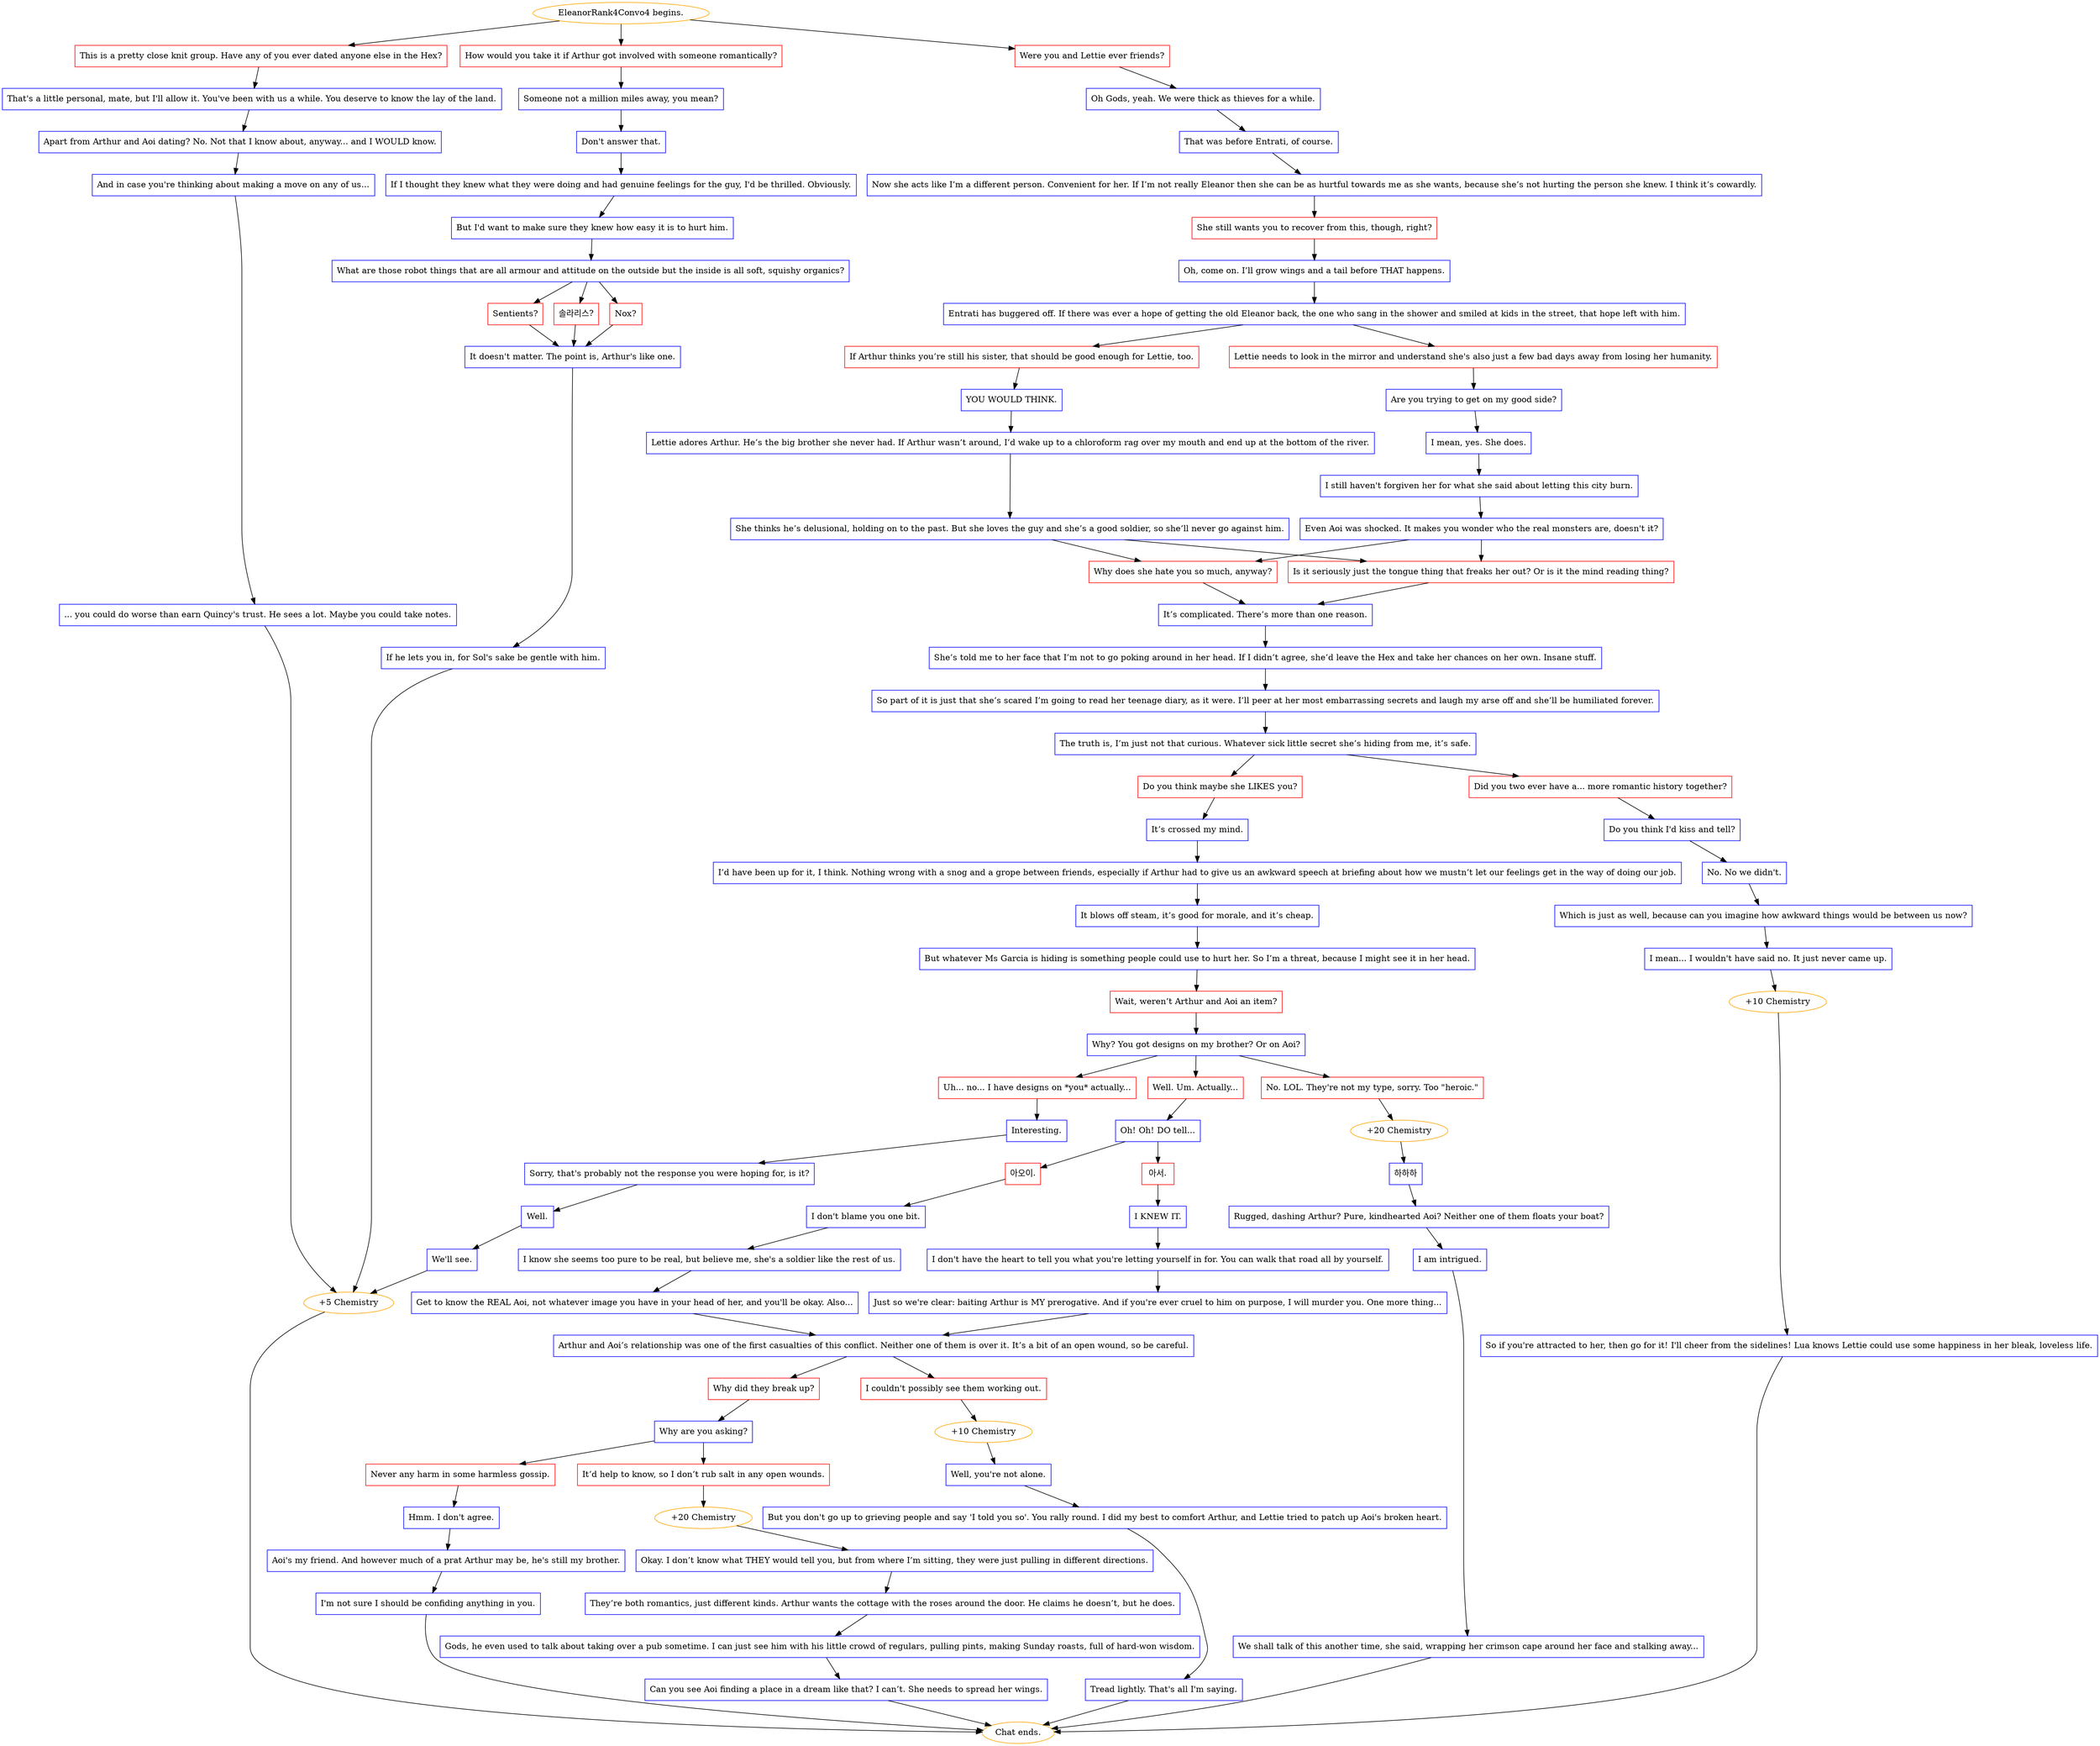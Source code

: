 digraph {
	"EleanorRank4Convo4 begins." [color=orange];
		"EleanorRank4Convo4 begins." -> j1268377856;
		"EleanorRank4Convo4 begins." -> j2020002043;
		"EleanorRank4Convo4 begins." -> j2752281512;
	j1268377856 [label="Were you and Lettie ever friends?",shape=box,color=red];
		j1268377856 -> j721522405;
	j2020002043 [label="This is a pretty close knit group. Have any of you ever dated anyone else in the Hex?",shape=box,color=red];
		j2020002043 -> j708487319;
	j2752281512 [label="How would you take it if Arthur got involved with someone romantically?",shape=box,color=red];
		j2752281512 -> j2948821663;
	j721522405 [label="Oh Gods, yeah. We were thick as thieves for a while.",shape=box,color=blue];
		j721522405 -> j1114436743;
	j708487319 [label="That's a little personal, mate, but I'll allow it. You've been with us a while. You deserve to know the lay of the land.",shape=box,color=blue];
		j708487319 -> j2812413792;
	j2948821663 [label="Someone not a million miles away, you mean?",shape=box,color=blue];
		j2948821663 -> j2825035040;
	j1114436743 [label="That was before Entrati, of course.",shape=box,color=blue];
		j1114436743 -> j3829278627;
	j2812413792 [label="Apart from Arthur and Aoi dating? No. Not that I know about, anyway... and I WOULD know.",shape=box,color=blue];
		j2812413792 -> j3469146170;
	j2825035040 [label="Don't answer that.",shape=box,color=blue];
		j2825035040 -> j2986281390;
	j3829278627 [label="Now she acts like I’m a different person. Convenient for her. If I’m not really Eleanor then she can be as hurtful towards me as she wants, because she’s not hurting the person she knew. I think it’s cowardly.",shape=box,color=blue];
		j3829278627 -> j3740719883;
	j3469146170 [label="And in case you're thinking about making a move on any of us...",shape=box,color=blue];
		j3469146170 -> j1063375011;
	j2986281390 [label="If I thought they knew what they were doing and had genuine feelings for the guy, I'd be thrilled. Obviously.",shape=box,color=blue];
		j2986281390 -> j4128859743;
	j3740719883 [label="She still wants you to recover from this, though, right?",shape=box,color=red];
		j3740719883 -> j3606521077;
	j1063375011 [label="... you could do worse than earn Quincy's trust. He sees a lot. Maybe you could take notes.",shape=box,color=blue];
		j1063375011 -> j227430165;
	j4128859743 [label="But I'd want to make sure they knew how easy it is to hurt him.",shape=box,color=blue];
		j4128859743 -> j1270810227;
	j3606521077 [label="Oh, come on. I’ll grow wings and a tail before THAT happens.",shape=box,color=blue];
		j3606521077 -> j841716901;
	j227430165 [label="+5 Chemistry",color=orange];
		j227430165 -> "Chat ends.";
	j1270810227 [label="What are those robot things that are all armour and attitude on the outside but the inside is all soft, squishy organics?",shape=box,color=blue];
		j1270810227 -> j2009304328;
		j1270810227 -> j4204049571;
		j1270810227 -> j2200652076;
	j841716901 [label="Entrati has buggered off. If there was ever a hope of getting the old Eleanor back, the one who sang in the shower and smiled at kids in the street, that hope left with him.",shape=box,color=blue];
		j841716901 -> j2278678627;
		j841716901 -> j2530865954;
	"Chat ends." [color=orange];
	j2009304328 [label="솔라리스?",shape=box,color=red];
		j2009304328 -> j398724953;
	j4204049571 [label="Nox?",shape=box,color=red];
		j4204049571 -> j398724953;
	j2200652076 [label="Sentients?",shape=box,color=red];
		j2200652076 -> j398724953;
	j2278678627 [label="Lettie needs to look in the mirror and understand she's also just a few bad days away from losing her humanity.",shape=box,color=red];
		j2278678627 -> j4021895973;
	j2530865954 [label="If Arthur thinks you’re still his sister, that should be good enough for Lettie, too.",shape=box,color=red];
		j2530865954 -> j1648266007;
	j398724953 [label="It doesn't matter. The point is, Arthur's like one.",shape=box,color=blue];
		j398724953 -> j2303204870;
	j4021895973 [label="Are you trying to get on my good side?",shape=box,color=blue];
		j4021895973 -> j172861258;
	j1648266007 [label="YOU WOULD THINK.",shape=box,color=blue];
		j1648266007 -> j4122941145;
	j2303204870 [label="If he lets you in, for Sol's sake be gentle with him.",shape=box,color=blue];
		j2303204870 -> j227430165;
	j172861258 [label="I mean, yes. She does.",shape=box,color=blue];
		j172861258 -> j1697102588;
	j4122941145 [label="Lettie adores Arthur. He’s the big brother she never had. If Arthur wasn’t around, I’d wake up to a chloroform rag over my mouth and end up at the bottom of the river.",shape=box,color=blue];
		j4122941145 -> j2585985155;
	j1697102588 [label="I still haven't forgiven her for what she said about letting this city burn.",shape=box,color=blue];
		j1697102588 -> j3422377479;
	j2585985155 [label="She thinks he’s delusional, holding on to the past. But she loves the guy and she’s a good soldier, so she’ll never go against him.",shape=box,color=blue];
		j2585985155 -> j1906233012;
		j2585985155 -> j1396857966;
	j3422377479 [label="Even Aoi was shocked. It makes you wonder who the real monsters are, doesn't it?",shape=box,color=blue];
		j3422377479 -> j1906233012;
		j3422377479 -> j1396857966;
	j1906233012 [label="Why does she hate you so much, anyway?",shape=box,color=red];
		j1906233012 -> j1702401108;
	j1396857966 [label="Is it seriously just the tongue thing that freaks her out? Or is it the mind reading thing?",shape=box,color=red];
		j1396857966 -> j1702401108;
	j1702401108 [label="It’s complicated. There’s more than one reason.",shape=box,color=blue];
		j1702401108 -> j1069164048;
	j1069164048 [label="She’s told me to her face that I’m not to go poking around in her head. If I didn’t agree, she’d leave the Hex and take her chances on her own. Insane stuff.",shape=box,color=blue];
		j1069164048 -> j1576457380;
	j1576457380 [label="So part of it is just that she’s scared I’m going to read her teenage diary, as it were. I’ll peer at her most embarrassing secrets and laugh my arse off and she’ll be humiliated forever.",shape=box,color=blue];
		j1576457380 -> j1636687795;
	j1636687795 [label="The truth is, I’m just not that curious. Whatever sick little secret she’s hiding from me, it’s safe.",shape=box,color=blue];
		j1636687795 -> j2421705015;
		j1636687795 -> j1114610199;
	j2421705015 [label="Did you two ever have a... more romantic history together?",shape=box,color=red];
		j2421705015 -> j4228683458;
	j1114610199 [label="Do you think maybe she LIKES you?",shape=box,color=red];
		j1114610199 -> j4193918584;
	j4228683458 [label="Do you think I'd kiss and tell?",shape=box,color=blue];
		j4228683458 -> j3183317094;
	j4193918584 [label="It’s crossed my mind.",shape=box,color=blue];
		j4193918584 -> j1861435843;
	j3183317094 [label="No. No we didn't.",shape=box,color=blue];
		j3183317094 -> j1163133039;
	j1861435843 [label="I’d have been up for it, I think. Nothing wrong with a snog and a grope between friends, especially if Arthur had to give us an awkward speech at briefing about how we mustn’t let our feelings get in the way of doing our job.",shape=box,color=blue];
		j1861435843 -> j254966346;
	j1163133039 [label="Which is just as well, because can you imagine how awkward things would be between us now?",shape=box,color=blue];
		j1163133039 -> j2563943279;
	j254966346 [label="It blows off steam, it’s good for morale, and it’s cheap.",shape=box,color=blue];
		j254966346 -> j2004644918;
	j2563943279 [label="I mean... I wouldn't have said no. It just never came up.",shape=box,color=blue];
		j2563943279 -> j1552869110;
	j2004644918 [label="But whatever Ms Garcia is hiding is something people could use to hurt her. So I’m a threat, because I might see it in her head.",shape=box,color=blue];
		j2004644918 -> j2229607338;
	j1552869110 [label="+10 Chemistry",color=orange];
		j1552869110 -> j2414309551;
	j2229607338 [label="Wait, weren’t Arthur and Aoi an item?",shape=box,color=red];
		j2229607338 -> j2016589461;
	j2414309551 [label="So if you're attracted to her, then go for it! I'll cheer from the sidelines! Lua knows Lettie could use some happiness in her bleak, loveless life.",shape=box,color=blue];
		j2414309551 -> "Chat ends.";
	j2016589461 [label="Why? You got designs on my brother? Or on Aoi?",shape=box,color=blue];
		j2016589461 -> j3029106174;
		j2016589461 -> j2549904643;
		j2016589461 -> j2820303875;
	j3029106174 [label="Well. Um. Actually...",shape=box,color=red];
		j3029106174 -> j3761573847;
	j2549904643 [label="Uh... no... I have designs on *you* actually...",shape=box,color=red];
		j2549904643 -> j1735567287;
	j2820303875 [label="No. LOL. They're not my type, sorry. Too \"heroic.\"",shape=box,color=red];
		j2820303875 -> j811215380;
	j3761573847 [label="Oh! Oh! DO tell...",shape=box,color=blue];
		j3761573847 -> j1085716839;
		j3761573847 -> j2133905597;
	j1735567287 [label="Interesting.",shape=box,color=blue];
		j1735567287 -> j2990585500;
	j811215380 [label="+20 Chemistry",color=orange];
		j811215380 -> j2103239099;
	j1085716839 [label="아서.",shape=box,color=red];
		j1085716839 -> j4168544017;
	j2133905597 [label="아오이.",shape=box,color=red];
		j2133905597 -> j4158833008;
	j2990585500 [label="Sorry, that's probably not the response you were hoping for, is it?",shape=box,color=blue];
		j2990585500 -> j2703932027;
	j2103239099 [label="하하하",shape=box,color=blue];
		j2103239099 -> j2418250068;
	j4168544017 [label="I KNEW IT.",shape=box,color=blue];
		j4168544017 -> j3531797064;
	j4158833008 [label="I don't blame you one bit.",shape=box,color=blue];
		j4158833008 -> j2358726525;
	j2703932027 [label="Well.",shape=box,color=blue];
		j2703932027 -> j2735775302;
	j2418250068 [label="Rugged, dashing Arthur? Pure, kindhearted Aoi? Neither one of them floats your boat?",shape=box,color=blue];
		j2418250068 -> j1962295987;
	j3531797064 [label="I don't have the heart to tell you what you're letting yourself in for. You can walk that road all by yourself.",shape=box,color=blue];
		j3531797064 -> j1029407880;
	j2358726525 [label="I know she seems too pure to be real, but believe me, she's a soldier like the rest of us.",shape=box,color=blue];
		j2358726525 -> j1626318012;
	j2735775302 [label="We'll see.",shape=box,color=blue];
		j2735775302 -> j227430165;
	j1962295987 [label="I am intrigued.",shape=box,color=blue];
		j1962295987 -> j1924040592;
	j1029407880 [label="Just so we're clear: baiting Arthur is MY prerogative. And if you're ever cruel to him on purpose, I will murder you. One more thing...",shape=box,color=blue];
		j1029407880 -> j3186352587;
	j1626318012 [label="Get to know the REAL Aoi, not whatever image you have in your head of her, and you'll be okay. Also...",shape=box,color=blue];
		j1626318012 -> j3186352587;
	j1924040592 [label="We shall talk of this another time, she said, wrapping her crimson cape around her face and stalking away...",shape=box,color=blue];
		j1924040592 -> "Chat ends.";
	j3186352587 [label="Arthur and Aoi’s relationship was one of the first casualties of this conflict. Neither one of them is over it. It’s a bit of an open wound, so be careful.",shape=box,color=blue];
		j3186352587 -> j366792849;
		j3186352587 -> j106840991;
	j366792849 [label="Why did they break up?",shape=box,color=red];
		j366792849 -> j4195359585;
	j106840991 [label="I couldn't possibly see them working out.",shape=box,color=red];
		j106840991 -> j2236923444;
	j4195359585 [label="Why are you asking?",shape=box,color=blue];
		j4195359585 -> j34651203;
		j4195359585 -> j2829438952;
	j2236923444 [label="+10 Chemistry",color=orange];
		j2236923444 -> j3138891787;
	j34651203 [label="Never any harm in some harmless gossip.",shape=box,color=red];
		j34651203 -> j1904317256;
	j2829438952 [label="It’d help to know, so I don’t rub salt in any open wounds.",shape=box,color=red];
		j2829438952 -> j3319347373;
	j3138891787 [label="Well, you're not alone.",shape=box,color=blue];
		j3138891787 -> j3433572252;
	j1904317256 [label="Hmm. I don't agree.",shape=box,color=blue];
		j1904317256 -> j3826783582;
	j3319347373 [label="+20 Chemistry",color=orange];
		j3319347373 -> j2510827731;
	j3433572252 [label="But you don't go up to grieving people and say 'I told you so'. You rally round. I did my best to comfort Arthur, and Lettie tried to patch up Aoi's broken heart.",shape=box,color=blue];
		j3433572252 -> j3231853421;
	j3826783582 [label="Aoi's my friend. And however much of a prat Arthur may be, he's still my brother.",shape=box,color=blue];
		j3826783582 -> j1007615915;
	j2510827731 [label="Okay. I don’t know what THEY would tell you, but from where I’m sitting, they were just pulling in different directions.",shape=box,color=blue];
		j2510827731 -> j3488413506;
	j3231853421 [label="Tread lightly. That's all I'm saying.",shape=box,color=blue];
		j3231853421 -> "Chat ends.";
	j1007615915 [label="I'm not sure I should be confiding anything in you.",shape=box,color=blue];
		j1007615915 -> "Chat ends.";
	j3488413506 [label="They’re both romantics, just different kinds. Arthur wants the cottage with the roses around the door. He claims he doesn’t, but he does.",shape=box,color=blue];
		j3488413506 -> j3923290889;
	j3923290889 [label="Gods, he even used to talk about taking over a pub sometime. I can just see him with his little crowd of regulars, pulling pints, making Sunday roasts, full of hard-won wisdom.",shape=box,color=blue];
		j3923290889 -> j1446020923;
	j1446020923 [label="Can you see Aoi finding a place in a dream like that? I can’t. She needs to spread her wings.",shape=box,color=blue];
		j1446020923 -> "Chat ends.";
}
